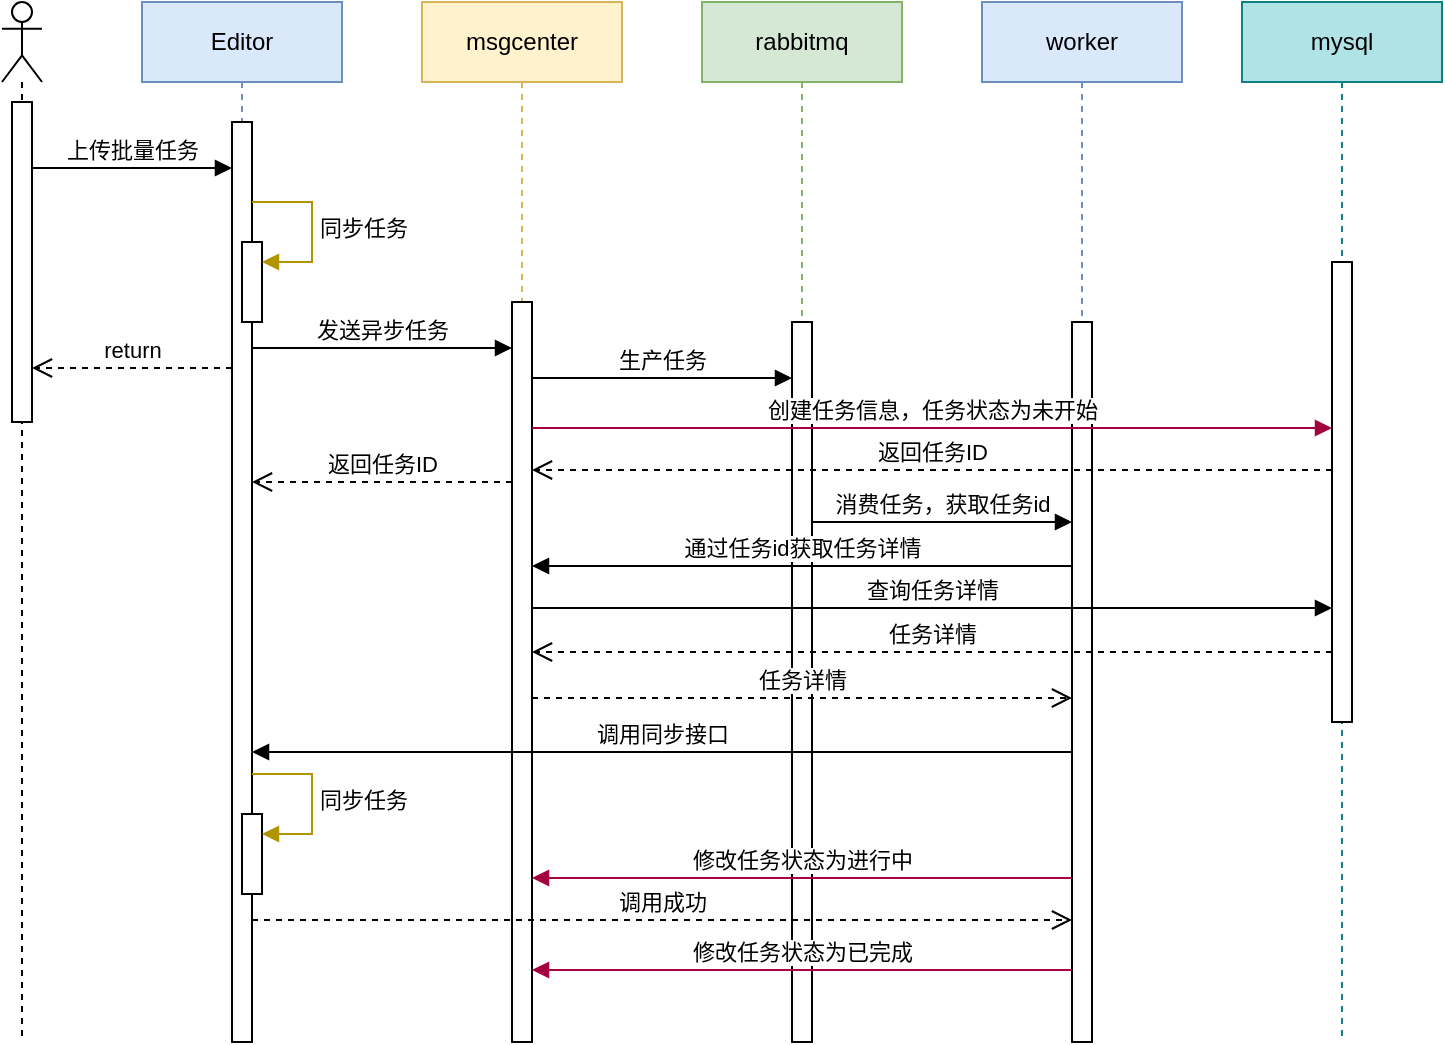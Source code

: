 <mxfile version="24.7.7">
  <diagram name="第 1 页" id="7p8sjeICqesz987EBNrc">
    <mxGraphModel dx="954" dy="605" grid="1" gridSize="10" guides="1" tooltips="1" connect="1" arrows="1" fold="1" page="1" pageScale="1" pageWidth="827" pageHeight="1169" math="0" shadow="0">
      <root>
        <mxCell id="0" />
        <mxCell id="1" parent="0" />
        <mxCell id="vZw9HzoP-asGvPrLchCP-7" value="" style="shape=umlLifeline;perimeter=lifelinePerimeter;whiteSpace=wrap;html=1;container=1;dropTarget=0;collapsible=0;recursiveResize=0;outlineConnect=0;portConstraint=eastwest;newEdgeStyle={&quot;curved&quot;:0,&quot;rounded&quot;:0};participant=umlActor;" vertex="1" parent="1">
          <mxGeometry x="120" y="120" width="20" height="520" as="geometry" />
        </mxCell>
        <mxCell id="vZw9HzoP-asGvPrLchCP-16" value="" style="html=1;points=[[0,0,0,0,5],[0,1,0,0,-5],[1,0,0,0,5],[1,1,0,0,-5]];perimeter=orthogonalPerimeter;outlineConnect=0;targetShapes=umlLifeline;portConstraint=eastwest;newEdgeStyle={&quot;curved&quot;:0,&quot;rounded&quot;:0};" vertex="1" parent="vZw9HzoP-asGvPrLchCP-7">
          <mxGeometry x="5" y="50" width="10" height="160" as="geometry" />
        </mxCell>
        <mxCell id="vZw9HzoP-asGvPrLchCP-8" value="Editor" style="shape=umlLifeline;whiteSpace=wrap;html=1;container=1;dropTarget=0;collapsible=0;recursiveResize=0;outlineConnect=0;portConstraint=eastwest;newEdgeStyle={&quot;curved&quot;:0,&quot;rounded&quot;:0};points=[[0,0,0,0,5],[0,1,0,0,-5],[1,0,0,0,5],[1,1,0,0,-5]];perimeter=rectanglePerimeter;targetShapes=umlLifeline;participant=label;fillColor=#dae8fc;strokeColor=#6c8ebf;" vertex="1" parent="1">
          <mxGeometry x="190" y="120" width="100" height="520" as="geometry" />
        </mxCell>
        <mxCell id="vZw9HzoP-asGvPrLchCP-19" value="" style="html=1;points=[[0,0,0,0,5],[0,1,0,0,-5],[1,0,0,0,5],[1,1,0,0,-5]];perimeter=orthogonalPerimeter;outlineConnect=0;targetShapes=umlLifeline;portConstraint=eastwest;newEdgeStyle={&quot;curved&quot;:0,&quot;rounded&quot;:0};" vertex="1" parent="vZw9HzoP-asGvPrLchCP-8">
          <mxGeometry x="45" y="60" width="10" height="460" as="geometry" />
        </mxCell>
        <mxCell id="vZw9HzoP-asGvPrLchCP-25" value="" style="html=1;points=[[0,0,0,0,5],[0,1,0,0,-5],[1,0,0,0,5],[1,1,0,0,-5]];perimeter=orthogonalPerimeter;outlineConnect=0;targetShapes=umlLifeline;portConstraint=eastwest;newEdgeStyle={&quot;curved&quot;:0,&quot;rounded&quot;:0};" vertex="1" parent="vZw9HzoP-asGvPrLchCP-8">
          <mxGeometry x="50" y="120" width="10" height="40" as="geometry" />
        </mxCell>
        <mxCell id="vZw9HzoP-asGvPrLchCP-26" value="同步任务" style="html=1;align=left;spacingLeft=2;endArrow=block;rounded=0;edgeStyle=orthogonalEdgeStyle;curved=0;rounded=0;fillColor=#e3c800;strokeColor=#B09500;" edge="1" target="vZw9HzoP-asGvPrLchCP-25" parent="vZw9HzoP-asGvPrLchCP-8">
          <mxGeometry relative="1" as="geometry">
            <mxPoint x="55" y="100" as="sourcePoint" />
            <Array as="points">
              <mxPoint x="85" y="130" />
            </Array>
          </mxGeometry>
        </mxCell>
        <mxCell id="vZw9HzoP-asGvPrLchCP-48" value="" style="html=1;points=[[0,0,0,0,5],[0,1,0,0,-5],[1,0,0,0,5],[1,1,0,0,-5]];perimeter=orthogonalPerimeter;outlineConnect=0;targetShapes=umlLifeline;portConstraint=eastwest;newEdgeStyle={&quot;curved&quot;:0,&quot;rounded&quot;:0};" vertex="1" parent="vZw9HzoP-asGvPrLchCP-8">
          <mxGeometry x="50" y="406" width="10" height="40" as="geometry" />
        </mxCell>
        <mxCell id="vZw9HzoP-asGvPrLchCP-49" value="同步任务" style="html=1;align=left;spacingLeft=2;endArrow=block;rounded=0;edgeStyle=orthogonalEdgeStyle;curved=0;rounded=0;fillColor=#e3c800;strokeColor=#B09500;" edge="1" target="vZw9HzoP-asGvPrLchCP-48" parent="vZw9HzoP-asGvPrLchCP-8">
          <mxGeometry relative="1" as="geometry">
            <mxPoint x="55" y="386" as="sourcePoint" />
            <Array as="points">
              <mxPoint x="85" y="416" />
            </Array>
          </mxGeometry>
        </mxCell>
        <mxCell id="vZw9HzoP-asGvPrLchCP-9" value="msgcenter" style="shape=umlLifeline;perimeter=lifelinePerimeter;whiteSpace=wrap;html=1;container=1;dropTarget=0;collapsible=0;recursiveResize=0;outlineConnect=0;portConstraint=eastwest;newEdgeStyle={&quot;curved&quot;:0,&quot;rounded&quot;:0};fillColor=#fff2cc;strokeColor=#d6b656;" vertex="1" parent="1">
          <mxGeometry x="330" y="120" width="100" height="520" as="geometry" />
        </mxCell>
        <mxCell id="vZw9HzoP-asGvPrLchCP-28" value="" style="html=1;points=[[0,0,0,0,5],[0,1,0,0,-5],[1,0,0,0,5],[1,1,0,0,-5]];perimeter=orthogonalPerimeter;outlineConnect=0;targetShapes=umlLifeline;portConstraint=eastwest;newEdgeStyle={&quot;curved&quot;:0,&quot;rounded&quot;:0};" vertex="1" parent="vZw9HzoP-asGvPrLchCP-9">
          <mxGeometry x="45" y="150" width="10" height="370" as="geometry" />
        </mxCell>
        <mxCell id="vZw9HzoP-asGvPrLchCP-10" value="rabbitmq" style="shape=umlLifeline;perimeter=lifelinePerimeter;whiteSpace=wrap;html=1;container=1;dropTarget=0;collapsible=0;recursiveResize=0;outlineConnect=0;portConstraint=eastwest;newEdgeStyle={&quot;curved&quot;:0,&quot;rounded&quot;:0};fillColor=#d5e8d4;strokeColor=#82b366;" vertex="1" parent="1">
          <mxGeometry x="470" y="120" width="100" height="520" as="geometry" />
        </mxCell>
        <mxCell id="vZw9HzoP-asGvPrLchCP-33" value="" style="html=1;points=[[0,0,0,0,5],[0,1,0,0,-5],[1,0,0,0,5],[1,1,0,0,-5]];perimeter=orthogonalPerimeter;outlineConnect=0;targetShapes=umlLifeline;portConstraint=eastwest;newEdgeStyle={&quot;curved&quot;:0,&quot;rounded&quot;:0};" vertex="1" parent="vZw9HzoP-asGvPrLchCP-10">
          <mxGeometry x="45" y="160" width="10" height="360" as="geometry" />
        </mxCell>
        <mxCell id="vZw9HzoP-asGvPrLchCP-11" value="worker" style="shape=umlLifeline;perimeter=lifelinePerimeter;whiteSpace=wrap;html=1;container=1;dropTarget=0;collapsible=0;recursiveResize=0;outlineConnect=0;portConstraint=eastwest;newEdgeStyle={&quot;curved&quot;:0,&quot;rounded&quot;:0};fillColor=#dae8fc;strokeColor=#6c8ebf;" vertex="1" parent="1">
          <mxGeometry x="610" y="120" width="100" height="520" as="geometry" />
        </mxCell>
        <mxCell id="vZw9HzoP-asGvPrLchCP-37" value="" style="html=1;points=[[0,0,0,0,5],[0,1,0,0,-5],[1,0,0,0,5],[1,1,0,0,-5]];perimeter=orthogonalPerimeter;outlineConnect=0;targetShapes=umlLifeline;portConstraint=eastwest;newEdgeStyle={&quot;curved&quot;:0,&quot;rounded&quot;:0};" vertex="1" parent="vZw9HzoP-asGvPrLchCP-11">
          <mxGeometry x="45" y="160" width="10" height="360" as="geometry" />
        </mxCell>
        <mxCell id="vZw9HzoP-asGvPrLchCP-13" value="mysql" style="shape=umlLifeline;perimeter=lifelinePerimeter;whiteSpace=wrap;html=1;container=1;dropTarget=0;collapsible=0;recursiveResize=0;outlineConnect=0;portConstraint=eastwest;newEdgeStyle={&quot;curved&quot;:0,&quot;rounded&quot;:0};fillColor=#b0e3e6;strokeColor=#0e8088;" vertex="1" parent="1">
          <mxGeometry x="740" y="120" width="100" height="520" as="geometry" />
        </mxCell>
        <mxCell id="vZw9HzoP-asGvPrLchCP-30" value="" style="html=1;points=[[0,0,0,0,5],[0,1,0,0,-5],[1,0,0,0,5],[1,1,0,0,-5]];perimeter=orthogonalPerimeter;outlineConnect=0;targetShapes=umlLifeline;portConstraint=eastwest;newEdgeStyle={&quot;curved&quot;:0,&quot;rounded&quot;:0};" vertex="1" parent="vZw9HzoP-asGvPrLchCP-13">
          <mxGeometry x="45" y="130" width="10" height="230" as="geometry" />
        </mxCell>
        <mxCell id="vZw9HzoP-asGvPrLchCP-22" value="上传批量任务" style="html=1;verticalAlign=bottom;endArrow=block;curved=0;rounded=0;" edge="1" parent="1">
          <mxGeometry width="80" relative="1" as="geometry">
            <mxPoint x="135" y="203" as="sourcePoint" />
            <mxPoint x="235" y="203" as="targetPoint" />
            <mxPoint as="offset" />
          </mxGeometry>
        </mxCell>
        <mxCell id="vZw9HzoP-asGvPrLchCP-27" value="发送异步任务" style="html=1;verticalAlign=bottom;endArrow=block;curved=0;rounded=0;" edge="1" parent="1">
          <mxGeometry width="80" relative="1" as="geometry">
            <mxPoint x="245" y="293" as="sourcePoint" />
            <mxPoint x="375" y="293" as="targetPoint" />
          </mxGeometry>
        </mxCell>
        <mxCell id="vZw9HzoP-asGvPrLchCP-29" value="创建任务信息，任务状态为未开始" style="html=1;verticalAlign=bottom;endArrow=block;curved=0;rounded=0;fillColor=#d80073;strokeColor=#A50040;" edge="1" parent="1">
          <mxGeometry width="80" relative="1" as="geometry">
            <mxPoint x="385" y="333" as="sourcePoint" />
            <mxPoint x="785" y="333" as="targetPoint" />
          </mxGeometry>
        </mxCell>
        <mxCell id="vZw9HzoP-asGvPrLchCP-31" value="返回任务ID" style="html=1;verticalAlign=bottom;endArrow=open;dashed=1;endSize=8;curved=0;rounded=0;" edge="1" parent="1">
          <mxGeometry relative="1" as="geometry">
            <mxPoint x="785" y="354" as="sourcePoint" />
            <mxPoint x="385" y="354" as="targetPoint" />
          </mxGeometry>
        </mxCell>
        <mxCell id="vZw9HzoP-asGvPrLchCP-32" value="返回任务ID" style="html=1;verticalAlign=bottom;endArrow=open;dashed=1;endSize=8;curved=0;rounded=0;" edge="1" parent="1">
          <mxGeometry relative="1" as="geometry">
            <mxPoint x="375" y="360" as="sourcePoint" />
            <mxPoint x="245" y="360" as="targetPoint" />
          </mxGeometry>
        </mxCell>
        <mxCell id="vZw9HzoP-asGvPrLchCP-35" value="生产任务" style="html=1;verticalAlign=bottom;endArrow=block;curved=0;rounded=0;" edge="1" parent="1">
          <mxGeometry width="80" relative="1" as="geometry">
            <mxPoint x="385" y="308" as="sourcePoint" />
            <mxPoint x="515" y="308" as="targetPoint" />
          </mxGeometry>
        </mxCell>
        <mxCell id="vZw9HzoP-asGvPrLchCP-38" value="消费任务，获取任务id" style="html=1;verticalAlign=bottom;endArrow=block;curved=0;rounded=0;" edge="1" parent="1">
          <mxGeometry width="80" relative="1" as="geometry">
            <mxPoint x="525" y="380" as="sourcePoint" />
            <mxPoint x="655" y="380" as="targetPoint" />
          </mxGeometry>
        </mxCell>
        <mxCell id="vZw9HzoP-asGvPrLchCP-39" value="查询任务详情" style="html=1;verticalAlign=bottom;endArrow=block;curved=0;rounded=0;" edge="1" parent="1">
          <mxGeometry width="80" relative="1" as="geometry">
            <mxPoint x="385" y="423" as="sourcePoint" />
            <mxPoint x="785" y="423" as="targetPoint" />
          </mxGeometry>
        </mxCell>
        <mxCell id="vZw9HzoP-asGvPrLchCP-41" value="通过任务id获取任务详情" style="html=1;verticalAlign=bottom;endArrow=block;curved=0;rounded=0;" edge="1" parent="1">
          <mxGeometry relative="1" as="geometry">
            <mxPoint x="655" y="402" as="sourcePoint" />
            <mxPoint x="385" y="402" as="targetPoint" />
          </mxGeometry>
        </mxCell>
        <mxCell id="vZw9HzoP-asGvPrLchCP-42" value="任务详情" style="html=1;verticalAlign=bottom;endArrow=open;dashed=1;endSize=8;curved=0;rounded=0;" edge="1" parent="1">
          <mxGeometry relative="1" as="geometry">
            <mxPoint x="655" y="468" as="targetPoint" />
            <mxPoint x="385" y="468" as="sourcePoint" />
          </mxGeometry>
        </mxCell>
        <mxCell id="vZw9HzoP-asGvPrLchCP-43" value="任务详情" style="html=1;verticalAlign=bottom;endArrow=open;dashed=1;endSize=8;curved=0;rounded=0;" edge="1" parent="1">
          <mxGeometry relative="1" as="geometry">
            <mxPoint x="785" y="445" as="sourcePoint" />
            <mxPoint x="385" y="445" as="targetPoint" />
          </mxGeometry>
        </mxCell>
        <mxCell id="vZw9HzoP-asGvPrLchCP-44" value="调用同步接口" style="html=1;verticalAlign=bottom;endArrow=block;curved=0;rounded=0;" edge="1" parent="1">
          <mxGeometry width="80" relative="1" as="geometry">
            <mxPoint x="655" y="495" as="sourcePoint" />
            <mxPoint x="245" y="495" as="targetPoint" />
          </mxGeometry>
        </mxCell>
        <mxCell id="vZw9HzoP-asGvPrLchCP-45" value="修改任务状态为进行中" style="html=1;verticalAlign=bottom;endArrow=block;curved=0;rounded=0;fillColor=#d80073;strokeColor=#A50040;" edge="1" parent="1">
          <mxGeometry width="80" relative="1" as="geometry">
            <mxPoint x="655" y="558" as="sourcePoint" />
            <mxPoint x="385" y="558" as="targetPoint" />
            <mxPoint as="offset" />
          </mxGeometry>
        </mxCell>
        <mxCell id="vZw9HzoP-asGvPrLchCP-46" value="调用成功" style="html=1;verticalAlign=bottom;endArrow=open;dashed=1;endSize=8;curved=0;rounded=0;" edge="1" parent="1">
          <mxGeometry relative="1" as="geometry">
            <mxPoint x="245" y="579" as="sourcePoint" />
            <mxPoint x="655" y="579" as="targetPoint" />
          </mxGeometry>
        </mxCell>
        <mxCell id="vZw9HzoP-asGvPrLchCP-47" value="修改任务状态为已完成" style="html=1;verticalAlign=bottom;endArrow=block;curved=0;rounded=0;fillColor=#d80073;strokeColor=#A50040;" edge="1" parent="1">
          <mxGeometry width="80" relative="1" as="geometry">
            <mxPoint x="655" y="604" as="sourcePoint" />
            <mxPoint x="385" y="604" as="targetPoint" />
            <mxPoint as="offset" />
          </mxGeometry>
        </mxCell>
        <mxCell id="vZw9HzoP-asGvPrLchCP-50" value="return" style="html=1;verticalAlign=bottom;endArrow=open;dashed=1;endSize=8;curved=0;rounded=0;" edge="1" parent="1">
          <mxGeometry relative="1" as="geometry">
            <mxPoint x="235" y="303" as="sourcePoint" />
            <mxPoint x="135" y="303" as="targetPoint" />
          </mxGeometry>
        </mxCell>
      </root>
    </mxGraphModel>
  </diagram>
</mxfile>
